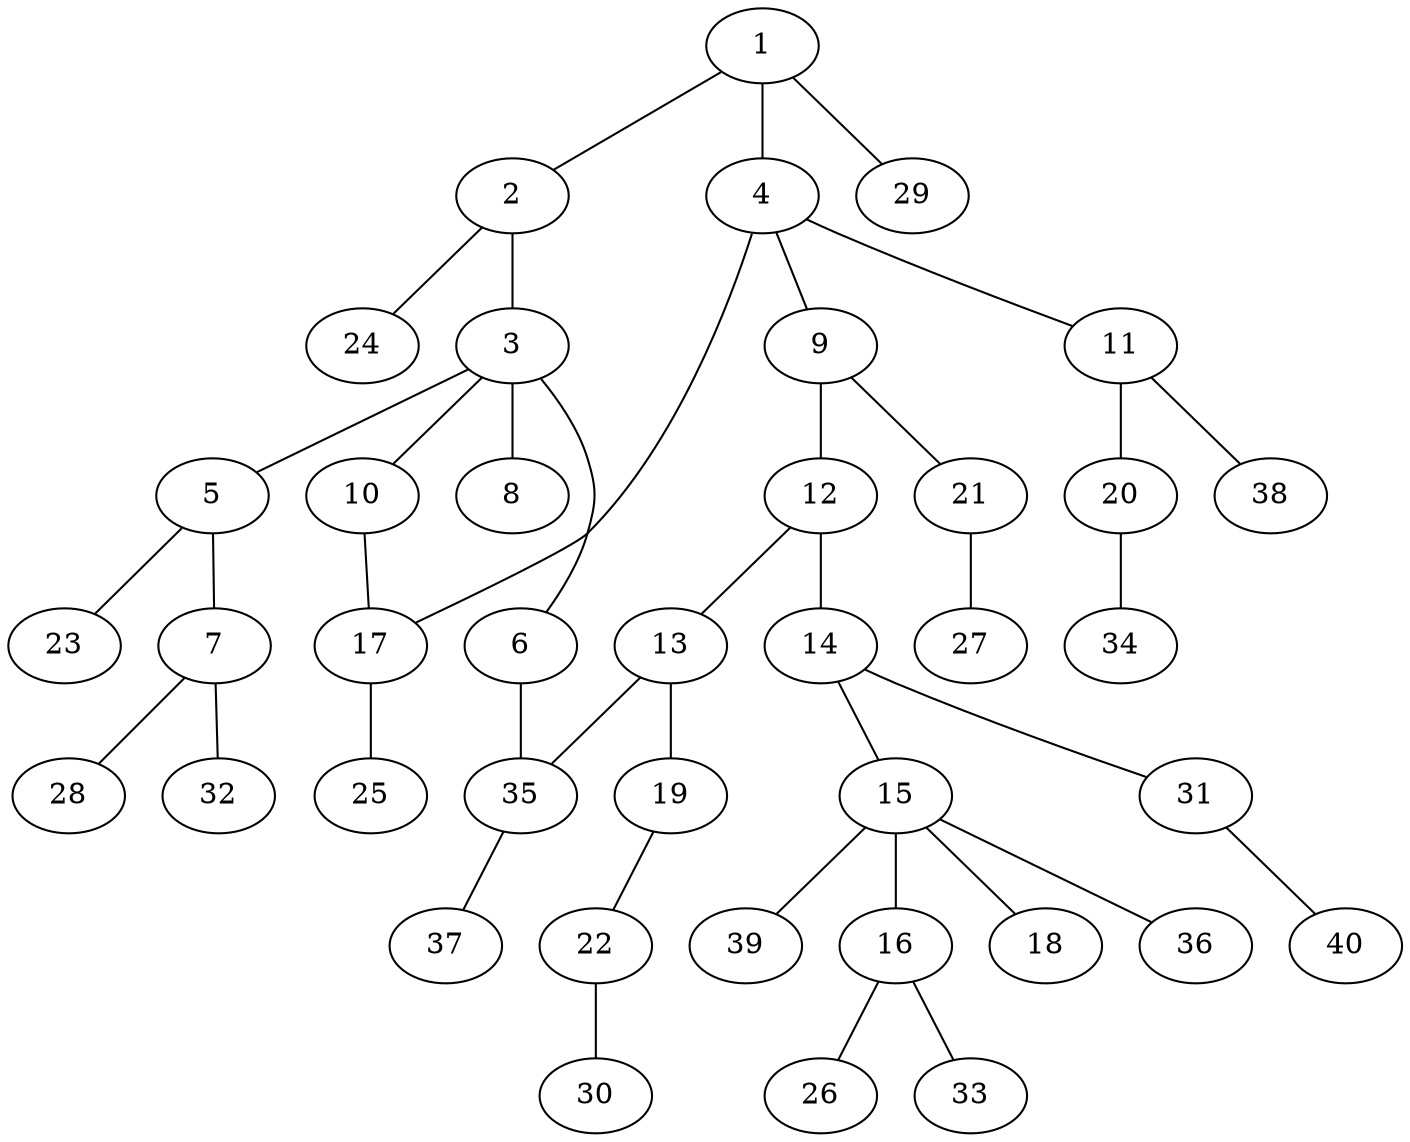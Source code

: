 graph graphname {1--2
1--4
1--29
2--3
2--24
3--5
3--6
3--8
3--10
4--9
4--11
4--17
5--7
5--23
6--35
7--28
7--32
9--12
9--21
10--17
11--20
11--38
12--13
12--14
13--19
13--35
14--15
14--31
15--16
15--18
15--36
15--39
16--26
16--33
17--25
19--22
20--34
21--27
22--30
31--40
35--37
}